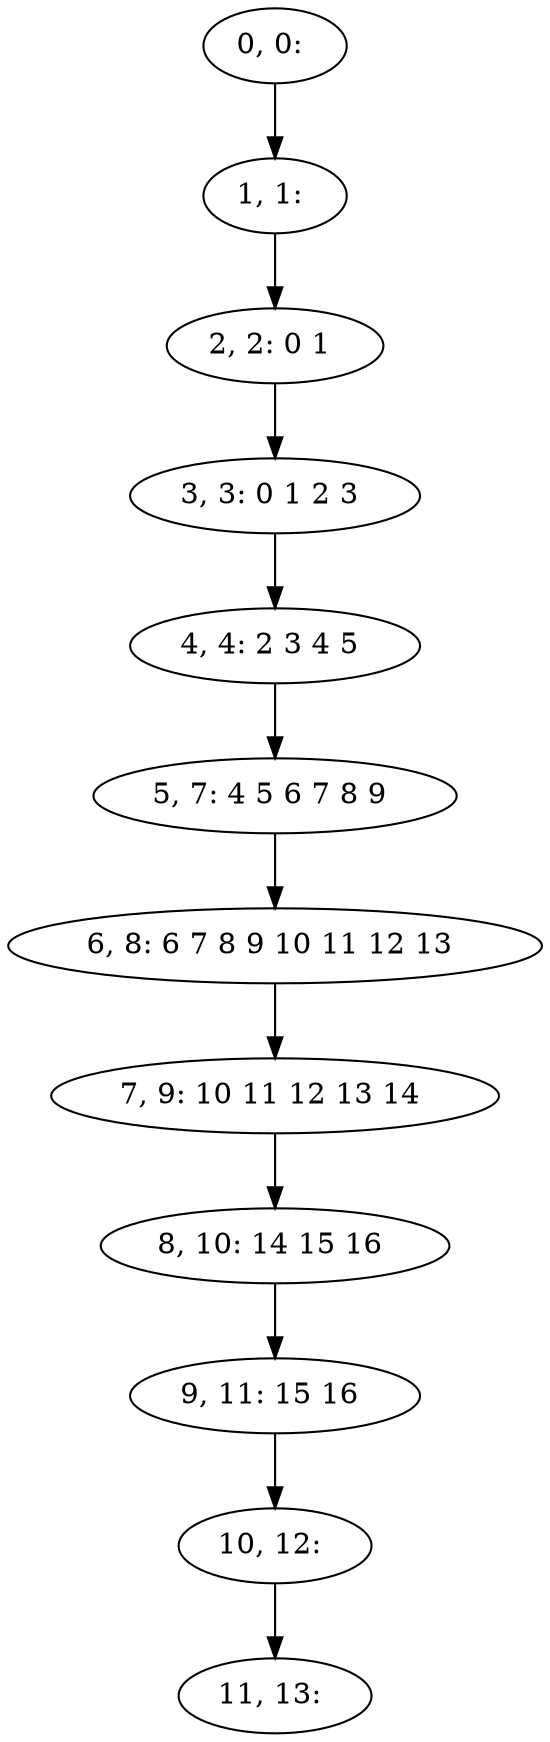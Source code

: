 digraph G {
0[label="0, 0: "];
1[label="1, 1: "];
2[label="2, 2: 0 1 "];
3[label="3, 3: 0 1 2 3 "];
4[label="4, 4: 2 3 4 5 "];
5[label="5, 7: 4 5 6 7 8 9 "];
6[label="6, 8: 6 7 8 9 10 11 12 13 "];
7[label="7, 9: 10 11 12 13 14 "];
8[label="8, 10: 14 15 16 "];
9[label="9, 11: 15 16 "];
10[label="10, 12: "];
11[label="11, 13: "];
0->1 ;
1->2 ;
2->3 ;
3->4 ;
4->5 ;
5->6 ;
6->7 ;
7->8 ;
8->9 ;
9->10 ;
10->11 ;
}
